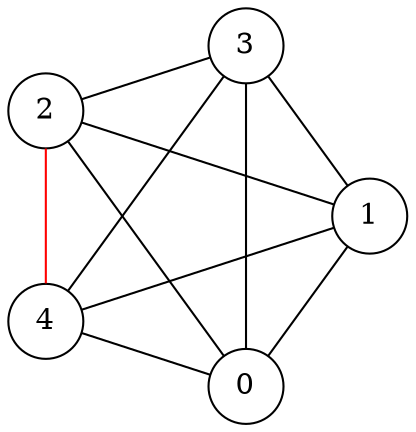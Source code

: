 graph "k5_1" {
	layout=circo
	node [ shape=circle ]

	0 -- 1
	0 -- 2
	0 -- 3
	0 -- 4

	1 -- 2
	1 -- 3
	1 -- 4

	2 -- 3
	2 -- 4 [color=red]

	3 -- 4
}
